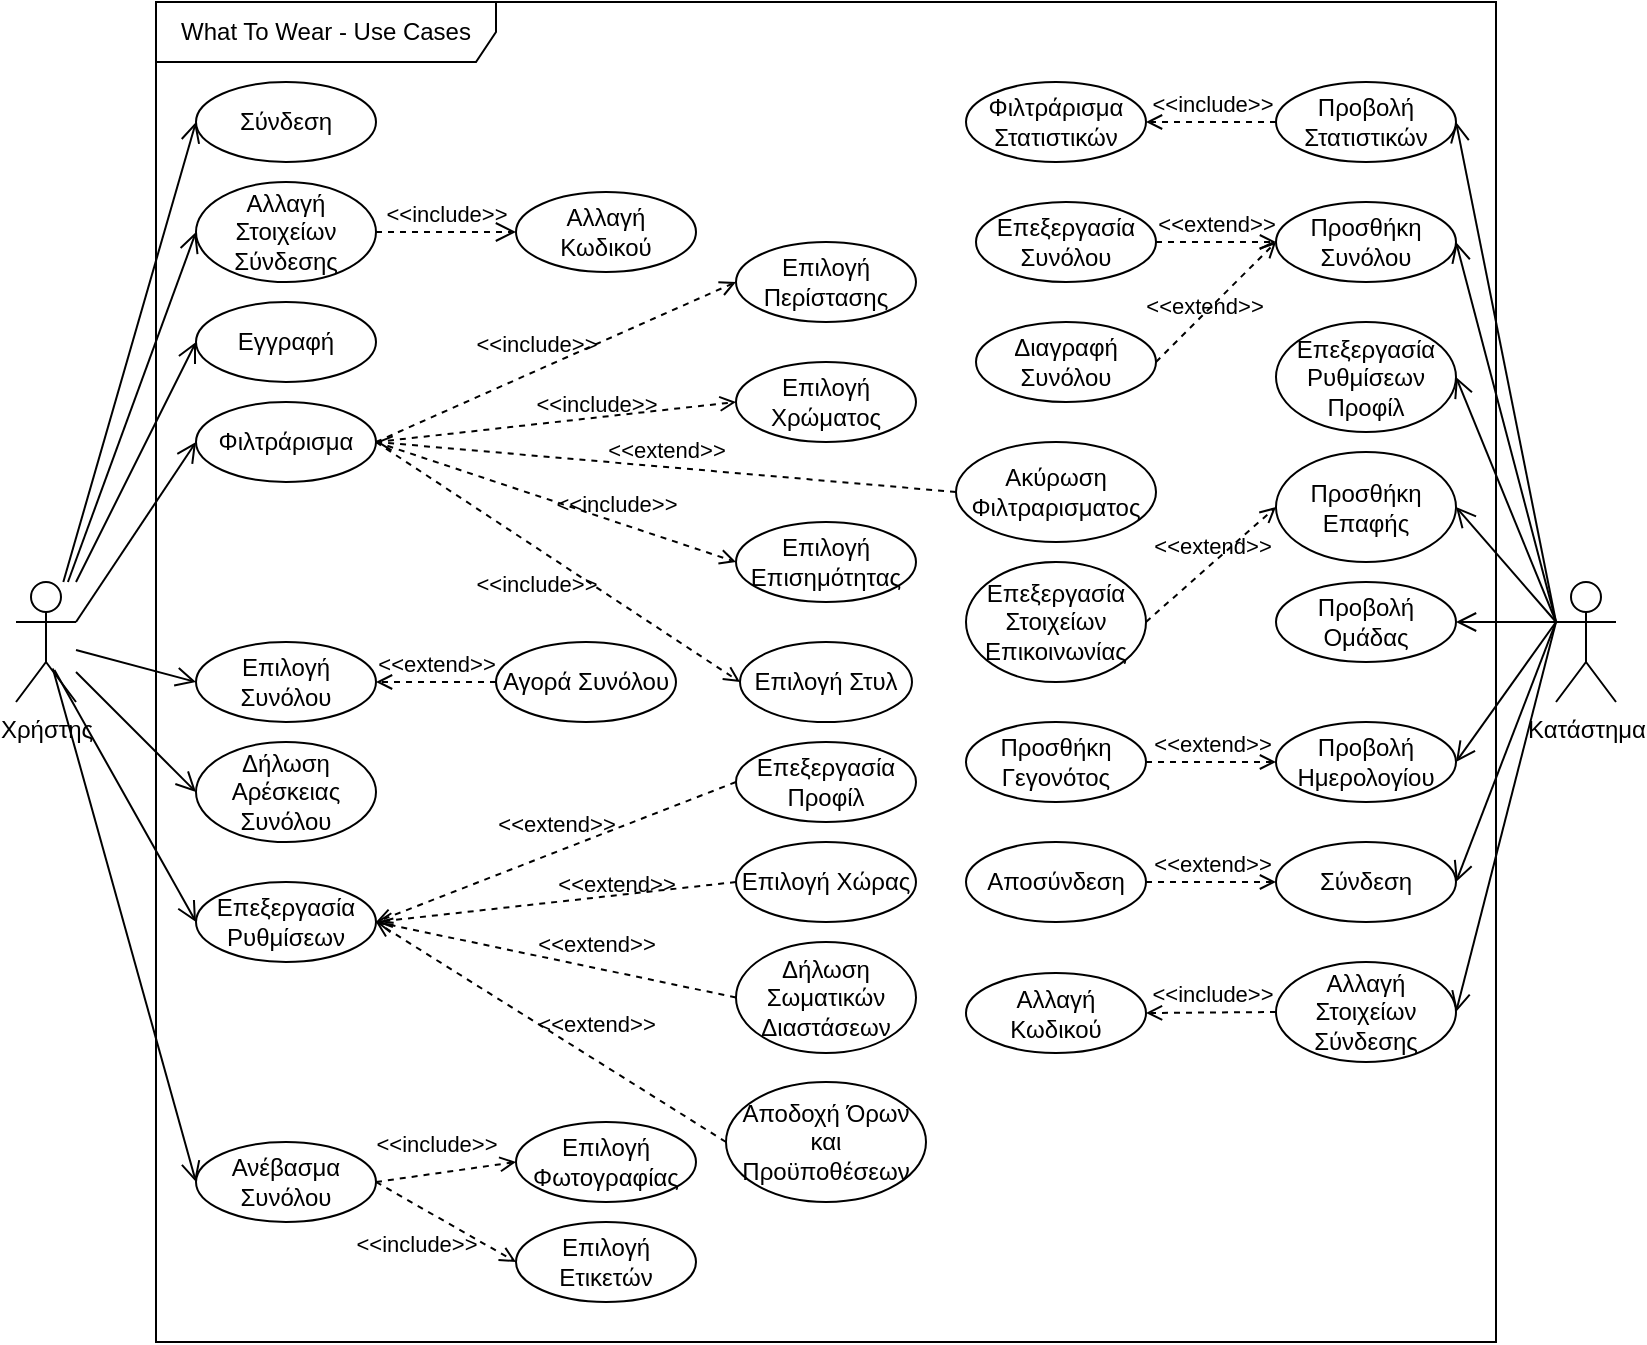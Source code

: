 <mxfile version="24.1.0" type="device">
  <diagram name="Σελίδα-1" id="rwquavX2IBTPj5kLyaUv">
    <mxGraphModel dx="1430" dy="812" grid="1" gridSize="10" guides="1" tooltips="1" connect="1" arrows="1" fold="1" page="1" pageScale="1" pageWidth="827" pageHeight="1169" math="0" shadow="0">
      <root>
        <mxCell id="0" />
        <mxCell id="1" parent="0" />
        <mxCell id="qPm-kybPAPJAVNP7pBJh-1" value="Χρήστης" style="shape=umlActor;verticalLabelPosition=bottom;verticalAlign=top;html=1;" parent="1" vertex="1">
          <mxGeometry x="10" y="310" width="30" height="60" as="geometry" />
        </mxCell>
        <mxCell id="qPm-kybPAPJAVNP7pBJh-4" value="What To Wear - Use Cases" style="shape=umlFrame;whiteSpace=wrap;html=1;pointerEvents=0;width=170;height=30;" parent="1" vertex="1">
          <mxGeometry x="80" y="20" width="670" height="670" as="geometry" />
        </mxCell>
        <mxCell id="qPm-kybPAPJAVNP7pBJh-5" value="Σύνδεση" style="ellipse;whiteSpace=wrap;html=1;" parent="1" vertex="1">
          <mxGeometry x="100" y="60" width="90" height="40" as="geometry" />
        </mxCell>
        <mxCell id="qPm-kybPAPJAVNP7pBJh-6" value="Αλλαγή Στοιχείων Σύνδεσης" style="ellipse;whiteSpace=wrap;html=1;" parent="1" vertex="1">
          <mxGeometry x="100" y="110" width="90" height="50" as="geometry" />
        </mxCell>
        <mxCell id="qPm-kybPAPJAVNP7pBJh-9" value="Αλλαγή Κωδικού" style="ellipse;whiteSpace=wrap;html=1;" parent="1" vertex="1">
          <mxGeometry x="260" y="115" width="90" height="40" as="geometry" />
        </mxCell>
        <mxCell id="qPm-kybPAPJAVNP7pBJh-10" value="&amp;lt;&amp;lt;include&amp;gt;&amp;gt;" style="endArrow=open;startArrow=none;endFill=0;startFill=0;endSize=8;html=1;verticalAlign=bottom;dashed=1;labelBackgroundColor=none;rounded=0;exitX=1;exitY=0.5;exitDx=0;exitDy=0;entryX=0;entryY=0.5;entryDx=0;entryDy=0;" parent="1" source="qPm-kybPAPJAVNP7pBJh-6" target="qPm-kybPAPJAVNP7pBJh-9" edge="1">
          <mxGeometry width="160" relative="1" as="geometry">
            <mxPoint x="180" y="220" as="sourcePoint" />
            <mxPoint x="340" y="220" as="targetPoint" />
          </mxGeometry>
        </mxCell>
        <mxCell id="qPm-kybPAPJAVNP7pBJh-11" value="Εγγραφή" style="ellipse;whiteSpace=wrap;html=1;" parent="1" vertex="1">
          <mxGeometry x="100" y="170" width="90" height="40" as="geometry" />
        </mxCell>
        <mxCell id="qPm-kybPAPJAVNP7pBJh-12" value="Φιλτράρισμα" style="ellipse;whiteSpace=wrap;html=1;" parent="1" vertex="1">
          <mxGeometry x="100" y="220" width="90" height="40" as="geometry" />
        </mxCell>
        <mxCell id="qPm-kybPAPJAVNP7pBJh-13" value="Επιλογή Περίστασης" style="ellipse;whiteSpace=wrap;html=1;" parent="1" vertex="1">
          <mxGeometry x="370" y="140" width="90" height="40" as="geometry" />
        </mxCell>
        <mxCell id="qPm-kybPAPJAVNP7pBJh-14" value="Επιλογή Χρώματος" style="ellipse;whiteSpace=wrap;html=1;" parent="1" vertex="1">
          <mxGeometry x="370" y="200" width="90" height="40" as="geometry" />
        </mxCell>
        <mxCell id="qPm-kybPAPJAVNP7pBJh-15" value="Επιλογή Επισημότητας" style="ellipse;whiteSpace=wrap;html=1;" parent="1" vertex="1">
          <mxGeometry x="370" y="280" width="90" height="40" as="geometry" />
        </mxCell>
        <mxCell id="qPm-kybPAPJAVNP7pBJh-16" value="Επιλογή Στυλ" style="ellipse;whiteSpace=wrap;html=1;" parent="1" vertex="1">
          <mxGeometry x="372" y="340" width="86" height="40" as="geometry" />
        </mxCell>
        <mxCell id="qPm-kybPAPJAVNP7pBJh-17" value="Ακύρωση Φιλτραρισματος" style="ellipse;whiteSpace=wrap;html=1;" parent="1" vertex="1">
          <mxGeometry x="480" y="240" width="100" height="50" as="geometry" />
        </mxCell>
        <mxCell id="qPm-kybPAPJAVNP7pBJh-22" value="&amp;lt;&amp;lt;include&amp;gt;&amp;gt;" style="html=1;verticalAlign=bottom;labelBackgroundColor=none;endArrow=open;endFill=0;dashed=1;rounded=0;entryX=0;entryY=0.5;entryDx=0;entryDy=0;" parent="1" target="qPm-kybPAPJAVNP7pBJh-14" edge="1">
          <mxGeometry x="0.22" y="-2" width="160" relative="1" as="geometry">
            <mxPoint x="190" y="240" as="sourcePoint" />
            <mxPoint x="350" y="240" as="targetPoint" />
            <mxPoint as="offset" />
          </mxGeometry>
        </mxCell>
        <mxCell id="qPm-kybPAPJAVNP7pBJh-23" value="&amp;lt;&amp;lt;include&amp;gt;&amp;gt;" style="html=1;verticalAlign=bottom;labelBackgroundColor=none;endArrow=open;endFill=0;dashed=1;rounded=0;exitX=1;exitY=0.5;exitDx=0;exitDy=0;entryX=0;entryY=0.5;entryDx=0;entryDy=0;" parent="1" source="qPm-kybPAPJAVNP7pBJh-12" target="qPm-kybPAPJAVNP7pBJh-15" edge="1">
          <mxGeometry x="0.333" width="160" relative="1" as="geometry">
            <mxPoint x="230" y="280" as="sourcePoint" />
            <mxPoint x="390" y="280" as="targetPoint" />
            <mxPoint as="offset" />
          </mxGeometry>
        </mxCell>
        <mxCell id="qPm-kybPAPJAVNP7pBJh-24" value="&amp;lt;&amp;lt;include&amp;gt;&amp;gt;" style="html=1;verticalAlign=bottom;labelBackgroundColor=none;endArrow=open;endFill=0;dashed=1;rounded=0;exitX=1;exitY=0.5;exitDx=0;exitDy=0;entryX=0;entryY=0.5;entryDx=0;entryDy=0;" parent="1" source="qPm-kybPAPJAVNP7pBJh-12" target="qPm-kybPAPJAVNP7pBJh-16" edge="1">
          <mxGeometry x="0.017" y="-23" width="160" relative="1" as="geometry">
            <mxPoint x="160" y="320" as="sourcePoint" />
            <mxPoint x="320" y="320" as="targetPoint" />
            <mxPoint as="offset" />
          </mxGeometry>
        </mxCell>
        <mxCell id="qPm-kybPAPJAVNP7pBJh-25" value="&amp;lt;&amp;lt;include&amp;gt;&amp;gt;" style="html=1;verticalAlign=bottom;labelBackgroundColor=none;endArrow=open;endFill=0;dashed=1;rounded=0;exitX=1;exitY=0.5;exitDx=0;exitDy=0;entryX=0;entryY=0.5;entryDx=0;entryDy=0;" parent="1" source="qPm-kybPAPJAVNP7pBJh-12" target="qPm-kybPAPJAVNP7pBJh-13" edge="1">
          <mxGeometry x="-0.093" y="4" width="160" relative="1" as="geometry">
            <mxPoint x="140" y="340" as="sourcePoint" />
            <mxPoint x="300" y="340" as="targetPoint" />
            <mxPoint as="offset" />
          </mxGeometry>
        </mxCell>
        <mxCell id="qPm-kybPAPJAVNP7pBJh-26" value="&amp;lt;&amp;lt;extend&amp;gt;&amp;gt;" style="html=1;verticalAlign=bottom;labelBackgroundColor=none;endArrow=open;endFill=0;dashed=1;rounded=0;entryX=1;entryY=0.5;entryDx=0;entryDy=0;exitX=0;exitY=0.5;exitDx=0;exitDy=0;" parent="1" source="qPm-kybPAPJAVNP7pBJh-17" target="qPm-kybPAPJAVNP7pBJh-12" edge="1">
          <mxGeometry width="160" relative="1" as="geometry">
            <mxPoint x="290" y="250" as="sourcePoint" />
            <mxPoint x="450" y="250" as="targetPoint" />
          </mxGeometry>
        </mxCell>
        <mxCell id="qPm-kybPAPJAVNP7pBJh-27" value="Επιλογή Συνόλου" style="ellipse;whiteSpace=wrap;html=1;" parent="1" vertex="1">
          <mxGeometry x="100" y="340" width="90" height="40" as="geometry" />
        </mxCell>
        <mxCell id="qPm-kybPAPJAVNP7pBJh-28" value="Αγορά Συνόλου" style="ellipse;whiteSpace=wrap;html=1;" parent="1" vertex="1">
          <mxGeometry x="250" y="340" width="90" height="40" as="geometry" />
        </mxCell>
        <mxCell id="qPm-kybPAPJAVNP7pBJh-29" value="&amp;lt;&amp;lt;extend&amp;gt;&amp;gt;" style="html=1;verticalAlign=bottom;labelBackgroundColor=none;endArrow=open;endFill=0;dashed=1;rounded=0;exitX=0;exitY=0.5;exitDx=0;exitDy=0;entryX=1;entryY=0.5;entryDx=0;entryDy=0;" parent="1" source="qPm-kybPAPJAVNP7pBJh-28" target="qPm-kybPAPJAVNP7pBJh-27" edge="1">
          <mxGeometry width="160" relative="1" as="geometry">
            <mxPoint x="150" y="430" as="sourcePoint" />
            <mxPoint x="310" y="430" as="targetPoint" />
          </mxGeometry>
        </mxCell>
        <mxCell id="qPm-kybPAPJAVNP7pBJh-30" value="Δήλωση Αρέσκειας Συνόλου" style="ellipse;whiteSpace=wrap;html=1;" parent="1" vertex="1">
          <mxGeometry x="100" y="390" width="90" height="50" as="geometry" />
        </mxCell>
        <mxCell id="qPm-kybPAPJAVNP7pBJh-31" value="Επεξεργασία Ρυθμίσεων" style="ellipse;whiteSpace=wrap;html=1;" parent="1" vertex="1">
          <mxGeometry x="100" y="460" width="90" height="40" as="geometry" />
        </mxCell>
        <mxCell id="qPm-kybPAPJAVNP7pBJh-32" value="Επεξεργασία Προφίλ" style="ellipse;whiteSpace=wrap;html=1;" parent="1" vertex="1">
          <mxGeometry x="370" y="390" width="90" height="40" as="geometry" />
        </mxCell>
        <mxCell id="qPm-kybPAPJAVNP7pBJh-33" value="Επιλογή Χώρας" style="ellipse;whiteSpace=wrap;html=1;" parent="1" vertex="1">
          <mxGeometry x="370" y="440" width="90" height="40" as="geometry" />
        </mxCell>
        <mxCell id="qPm-kybPAPJAVNP7pBJh-34" value="Δήλωση Σωματικών Διαστάσεων" style="ellipse;whiteSpace=wrap;html=1;" parent="1" vertex="1">
          <mxGeometry x="370" y="490" width="90" height="55.5" as="geometry" />
        </mxCell>
        <mxCell id="qPm-kybPAPJAVNP7pBJh-35" value="Αποδοχή Όρων και Προϋποθέσεων" style="ellipse;whiteSpace=wrap;html=1;" parent="1" vertex="1">
          <mxGeometry x="365" y="560" width="100" height="60" as="geometry" />
        </mxCell>
        <mxCell id="qPm-kybPAPJAVNP7pBJh-36" value="&amp;lt;&amp;lt;extend&amp;gt;&amp;gt;" style="html=1;verticalAlign=bottom;labelBackgroundColor=none;endArrow=open;endFill=0;dashed=1;rounded=0;entryX=1;entryY=0.5;entryDx=0;entryDy=0;exitX=0;exitY=0.5;exitDx=0;exitDy=0;" parent="1" source="qPm-kybPAPJAVNP7pBJh-32" target="qPm-kybPAPJAVNP7pBJh-31" edge="1">
          <mxGeometry x="-0.019" y="-5" width="160" relative="1" as="geometry">
            <mxPoint x="180" y="570" as="sourcePoint" />
            <mxPoint x="340" y="570" as="targetPoint" />
            <mxPoint as="offset" />
          </mxGeometry>
        </mxCell>
        <mxCell id="qPm-kybPAPJAVNP7pBJh-37" value="&amp;lt;&amp;lt;extend&amp;gt;&amp;gt;" style="html=1;verticalAlign=bottom;labelBackgroundColor=none;endArrow=open;endFill=0;dashed=1;rounded=0;entryX=1;entryY=0.5;entryDx=0;entryDy=0;exitX=0;exitY=0.5;exitDx=0;exitDy=0;" parent="1" source="qPm-kybPAPJAVNP7pBJh-33" target="qPm-kybPAPJAVNP7pBJh-31" edge="1">
          <mxGeometry x="-0.329" y="3" width="160" relative="1" as="geometry">
            <mxPoint x="150" y="570" as="sourcePoint" />
            <mxPoint x="310" y="570" as="targetPoint" />
            <mxPoint as="offset" />
          </mxGeometry>
        </mxCell>
        <mxCell id="qPm-kybPAPJAVNP7pBJh-38" value="&amp;lt;&amp;lt;extend&amp;gt;&amp;gt;" style="html=1;verticalAlign=bottom;labelBackgroundColor=none;endArrow=open;endFill=0;dashed=1;rounded=0;entryX=1;entryY=0.5;entryDx=0;entryDy=0;exitX=0;exitY=0.5;exitDx=0;exitDy=0;" parent="1" source="qPm-kybPAPJAVNP7pBJh-34" target="qPm-kybPAPJAVNP7pBJh-31" edge="1">
          <mxGeometry x="-0.215" y="-3" width="160" relative="1" as="geometry">
            <mxPoint x="150" y="570" as="sourcePoint" />
            <mxPoint x="310" y="570" as="targetPoint" />
            <mxPoint as="offset" />
          </mxGeometry>
        </mxCell>
        <mxCell id="qPm-kybPAPJAVNP7pBJh-39" value="&amp;lt;&amp;lt;extend&amp;gt;&amp;gt;" style="html=1;verticalAlign=bottom;labelBackgroundColor=none;endArrow=open;endFill=0;dashed=1;rounded=0;entryX=1;entryY=0.5;entryDx=0;entryDy=0;exitX=0;exitY=0.5;exitDx=0;exitDy=0;" parent="1" source="qPm-kybPAPJAVNP7pBJh-35" target="qPm-kybPAPJAVNP7pBJh-31" edge="1">
          <mxGeometry x="-0.21" y="-8" width="160" relative="1" as="geometry">
            <mxPoint x="230" y="570" as="sourcePoint" />
            <mxPoint x="390" y="570" as="targetPoint" />
            <mxPoint as="offset" />
          </mxGeometry>
        </mxCell>
        <mxCell id="qPm-kybPAPJAVNP7pBJh-40" value="Ανέβασμα Συνόλου" style="ellipse;whiteSpace=wrap;html=1;" parent="1" vertex="1">
          <mxGeometry x="100" y="590" width="90" height="40" as="geometry" />
        </mxCell>
        <mxCell id="qPm-kybPAPJAVNP7pBJh-41" value="Επιλογή Ετικετών" style="ellipse;whiteSpace=wrap;html=1;" parent="1" vertex="1">
          <mxGeometry x="260" y="630" width="90" height="40" as="geometry" />
        </mxCell>
        <mxCell id="qPm-kybPAPJAVNP7pBJh-42" value="Επιλογή Φωτογραφίας" style="ellipse;whiteSpace=wrap;html=1;" parent="1" vertex="1">
          <mxGeometry x="260" y="580" width="90" height="40" as="geometry" />
        </mxCell>
        <mxCell id="qPm-kybPAPJAVNP7pBJh-46" value="&amp;lt;&amp;lt;include&amp;gt;&amp;gt;" style="html=1;verticalAlign=bottom;labelBackgroundColor=none;endArrow=open;endFill=0;dashed=1;rounded=0;exitX=1;exitY=0.5;exitDx=0;exitDy=0;entryX=0;entryY=0.5;entryDx=0;entryDy=0;" parent="1" source="qPm-kybPAPJAVNP7pBJh-40" target="qPm-kybPAPJAVNP7pBJh-42" edge="1">
          <mxGeometry x="-0.12" y="6" width="160" relative="1" as="geometry">
            <mxPoint x="120" y="570" as="sourcePoint" />
            <mxPoint x="280" y="570" as="targetPoint" />
            <mxPoint as="offset" />
          </mxGeometry>
        </mxCell>
        <mxCell id="qPm-kybPAPJAVNP7pBJh-47" value="&amp;lt;&amp;lt;include&amp;gt;&amp;gt;" style="html=1;verticalAlign=bottom;labelBackgroundColor=none;endArrow=open;endFill=0;dashed=1;rounded=0;exitX=1;exitY=0.5;exitDx=0;exitDy=0;entryX=0;entryY=0.5;entryDx=0;entryDy=0;" parent="1" source="qPm-kybPAPJAVNP7pBJh-40" target="qPm-kybPAPJAVNP7pBJh-41" edge="1">
          <mxGeometry x="-0.077" y="-25" width="160" relative="1" as="geometry">
            <mxPoint x="140" y="650" as="sourcePoint" />
            <mxPoint x="300" y="650" as="targetPoint" />
            <mxPoint as="offset" />
          </mxGeometry>
        </mxCell>
        <mxCell id="qPm-kybPAPJAVNP7pBJh-48" value="" style="endArrow=open;startArrow=none;endFill=0;startFill=0;endSize=8;html=1;verticalAlign=bottom;labelBackgroundColor=none;strokeWidth=1;rounded=0;entryX=0;entryY=0.5;entryDx=0;entryDy=0;" parent="1" source="qPm-kybPAPJAVNP7pBJh-1" target="qPm-kybPAPJAVNP7pBJh-5" edge="1">
          <mxGeometry width="160" relative="1" as="geometry">
            <mxPoint x="30" y="270" as="sourcePoint" />
            <mxPoint x="190" y="270" as="targetPoint" />
          </mxGeometry>
        </mxCell>
        <mxCell id="qPm-kybPAPJAVNP7pBJh-49" value="" style="endArrow=open;startArrow=none;endFill=0;startFill=0;endSize=8;html=1;verticalAlign=bottom;labelBackgroundColor=none;strokeWidth=1;rounded=0;entryX=0;entryY=0.5;entryDx=0;entryDy=0;" parent="1" source="qPm-kybPAPJAVNP7pBJh-1" target="qPm-kybPAPJAVNP7pBJh-6" edge="1">
          <mxGeometry width="160" relative="1" as="geometry">
            <mxPoint x="44" y="320" as="sourcePoint" />
            <mxPoint x="110" y="90" as="targetPoint" />
          </mxGeometry>
        </mxCell>
        <mxCell id="qPm-kybPAPJAVNP7pBJh-50" value="" style="endArrow=open;startArrow=none;endFill=0;startFill=0;endSize=8;html=1;verticalAlign=bottom;labelBackgroundColor=none;strokeWidth=1;rounded=0;entryX=0;entryY=0.5;entryDx=0;entryDy=0;" parent="1" source="qPm-kybPAPJAVNP7pBJh-1" target="qPm-kybPAPJAVNP7pBJh-11" edge="1">
          <mxGeometry width="160" relative="1" as="geometry">
            <mxPoint x="54" y="330" as="sourcePoint" />
            <mxPoint x="120" y="100" as="targetPoint" />
          </mxGeometry>
        </mxCell>
        <mxCell id="qPm-kybPAPJAVNP7pBJh-51" value="" style="endArrow=open;startArrow=none;endFill=0;startFill=0;endSize=8;html=1;verticalAlign=bottom;labelBackgroundColor=none;strokeWidth=1;rounded=0;entryX=0;entryY=0.5;entryDx=0;entryDy=0;exitX=1;exitY=0.333;exitDx=0;exitDy=0;exitPerimeter=0;" parent="1" source="qPm-kybPAPJAVNP7pBJh-1" target="qPm-kybPAPJAVNP7pBJh-12" edge="1">
          <mxGeometry width="160" relative="1" as="geometry">
            <mxPoint x="64" y="340" as="sourcePoint" />
            <mxPoint x="130" y="110" as="targetPoint" />
          </mxGeometry>
        </mxCell>
        <mxCell id="qPm-kybPAPJAVNP7pBJh-52" value="" style="endArrow=open;startArrow=none;endFill=0;startFill=0;endSize=8;html=1;verticalAlign=bottom;labelBackgroundColor=none;strokeWidth=1;rounded=0;entryX=0;entryY=0.5;entryDx=0;entryDy=0;" parent="1" source="qPm-kybPAPJAVNP7pBJh-1" target="qPm-kybPAPJAVNP7pBJh-27" edge="1">
          <mxGeometry width="160" relative="1" as="geometry">
            <mxPoint x="74" y="350" as="sourcePoint" />
            <mxPoint x="140" y="120" as="targetPoint" />
          </mxGeometry>
        </mxCell>
        <mxCell id="qPm-kybPAPJAVNP7pBJh-53" value="" style="endArrow=open;startArrow=none;endFill=0;startFill=0;endSize=8;html=1;verticalAlign=bottom;labelBackgroundColor=none;strokeWidth=1;rounded=0;entryX=0;entryY=0.5;entryDx=0;entryDy=0;" parent="1" source="qPm-kybPAPJAVNP7pBJh-1" target="qPm-kybPAPJAVNP7pBJh-30" edge="1">
          <mxGeometry width="160" relative="1" as="geometry">
            <mxPoint x="84" y="360" as="sourcePoint" />
            <mxPoint x="150" y="130" as="targetPoint" />
          </mxGeometry>
        </mxCell>
        <mxCell id="qPm-kybPAPJAVNP7pBJh-55" value="" style="endArrow=open;startArrow=none;endFill=0;startFill=0;endSize=8;html=1;verticalAlign=bottom;labelBackgroundColor=none;strokeWidth=1;rounded=0;exitX=0.64;exitY=0.733;exitDx=0;exitDy=0;exitPerimeter=0;" parent="1" source="qPm-kybPAPJAVNP7pBJh-1" edge="1">
          <mxGeometry width="160" relative="1" as="geometry">
            <mxPoint x="94" y="370" as="sourcePoint" />
            <mxPoint x="100" y="480" as="targetPoint" />
          </mxGeometry>
        </mxCell>
        <mxCell id="qPm-kybPAPJAVNP7pBJh-56" value="" style="endArrow=open;startArrow=none;endFill=0;startFill=0;endSize=8;html=1;verticalAlign=bottom;labelBackgroundColor=none;strokeWidth=1;rounded=0;entryX=0;entryY=0.5;entryDx=0;entryDy=0;exitX=0.613;exitY=0.72;exitDx=0;exitDy=0;exitPerimeter=0;" parent="1" source="qPm-kybPAPJAVNP7pBJh-1" target="qPm-kybPAPJAVNP7pBJh-40" edge="1">
          <mxGeometry width="160" relative="1" as="geometry">
            <mxPoint x="104" y="380" as="sourcePoint" />
            <mxPoint x="170" y="150" as="targetPoint" />
          </mxGeometry>
        </mxCell>
        <mxCell id="qPm-kybPAPJAVNP7pBJh-57" value="Κατάστημα" style="shape=umlActor;verticalLabelPosition=bottom;verticalAlign=top;html=1;" parent="1" vertex="1">
          <mxGeometry x="780" y="310" width="30" height="60" as="geometry" />
        </mxCell>
        <mxCell id="qPm-kybPAPJAVNP7pBJh-58" value="Προβολή Στατιστικών" style="ellipse;whiteSpace=wrap;html=1;" parent="1" vertex="1">
          <mxGeometry x="640" y="60" width="90" height="40" as="geometry" />
        </mxCell>
        <mxCell id="qPm-kybPAPJAVNP7pBJh-59" value="Προσθήκη Συνόλου" style="ellipse;whiteSpace=wrap;html=1;" parent="1" vertex="1">
          <mxGeometry x="640" y="120" width="90" height="40" as="geometry" />
        </mxCell>
        <mxCell id="qPm-kybPAPJAVNP7pBJh-60" value="Επεξεργασία Συνόλου" style="ellipse;whiteSpace=wrap;html=1;" parent="1" vertex="1">
          <mxGeometry x="490" y="120" width="90" height="40" as="geometry" />
        </mxCell>
        <mxCell id="qPm-kybPAPJAVNP7pBJh-61" value="Επεξεργασία Ρυθμίσεων Προφίλ" style="ellipse;whiteSpace=wrap;html=1;" parent="1" vertex="1">
          <mxGeometry x="640" y="180" width="90" height="55" as="geometry" />
        </mxCell>
        <mxCell id="qPm-kybPAPJAVNP7pBJh-62" value="&amp;lt;&amp;lt;extend&amp;gt;&amp;gt;" style="html=1;verticalAlign=bottom;labelBackgroundColor=none;endArrow=open;endFill=0;dashed=1;rounded=0;entryX=0;entryY=0.5;entryDx=0;entryDy=0;exitX=1;exitY=0.5;exitDx=0;exitDy=0;" parent="1" source="qPm-kybPAPJAVNP7pBJh-60" target="qPm-kybPAPJAVNP7pBJh-59" edge="1">
          <mxGeometry width="160" relative="1" as="geometry">
            <mxPoint x="560" y="430" as="sourcePoint" />
            <mxPoint x="720" y="430" as="targetPoint" />
          </mxGeometry>
        </mxCell>
        <mxCell id="qPm-kybPAPJAVNP7pBJh-63" value="Φιλτράρισμα Στατιστικών" style="ellipse;whiteSpace=wrap;html=1;" parent="1" vertex="1">
          <mxGeometry x="485" y="60" width="90" height="40" as="geometry" />
        </mxCell>
        <mxCell id="qPm-kybPAPJAVNP7pBJh-65" value="&amp;lt;&amp;lt;include&amp;gt;&amp;gt;" style="html=1;verticalAlign=bottom;labelBackgroundColor=none;endArrow=open;endFill=0;dashed=1;rounded=0;exitX=0;exitY=0.5;exitDx=0;exitDy=0;entryX=1;entryY=0.5;entryDx=0;entryDy=0;" parent="1" source="qPm-kybPAPJAVNP7pBJh-58" target="qPm-kybPAPJAVNP7pBJh-63" edge="1">
          <mxGeometry width="160" relative="1" as="geometry">
            <mxPoint x="580" y="400" as="sourcePoint" />
            <mxPoint x="740" y="400" as="targetPoint" />
          </mxGeometry>
        </mxCell>
        <mxCell id="qPm-kybPAPJAVNP7pBJh-66" value="Προβολή Ομάδας" style="ellipse;whiteSpace=wrap;html=1;" parent="1" vertex="1">
          <mxGeometry x="640" y="310" width="90" height="40" as="geometry" />
        </mxCell>
        <mxCell id="qPm-kybPAPJAVNP7pBJh-67" value="Επεξεργασία Στοιχείων Επικοινωνίας" style="ellipse;whiteSpace=wrap;html=1;" parent="1" vertex="1">
          <mxGeometry x="485" y="300" width="90" height="60" as="geometry" />
        </mxCell>
        <mxCell id="qPm-kybPAPJAVNP7pBJh-68" value="&amp;lt;&amp;lt;extend&amp;gt;&amp;gt;" style="html=1;verticalAlign=bottom;labelBackgroundColor=none;endArrow=open;endFill=0;dashed=1;rounded=0;exitX=1;exitY=0.5;exitDx=0;exitDy=0;entryX=0;entryY=0.5;entryDx=0;entryDy=0;" parent="1" source="qPm-kybPAPJAVNP7pBJh-67" target="L7gIlf1aYXezzUbaL7ZP-4" edge="1">
          <mxGeometry width="160" relative="1" as="geometry">
            <mxPoint x="570" y="440" as="sourcePoint" />
            <mxPoint x="730" y="440" as="targetPoint" />
          </mxGeometry>
        </mxCell>
        <mxCell id="qPm-kybPAPJAVNP7pBJh-69" value="Σύνδεση" style="ellipse;whiteSpace=wrap;html=1;" parent="1" vertex="1">
          <mxGeometry x="640" y="440" width="90" height="40" as="geometry" />
        </mxCell>
        <mxCell id="qPm-kybPAPJAVNP7pBJh-70" value="Αποσύνδεση" style="ellipse;whiteSpace=wrap;html=1;" parent="1" vertex="1">
          <mxGeometry x="485" y="440" width="90" height="40" as="geometry" />
        </mxCell>
        <mxCell id="qPm-kybPAPJAVNP7pBJh-72" value="Αλλαγή Στοιχείων Σύνδεσης" style="ellipse;whiteSpace=wrap;html=1;" parent="1" vertex="1">
          <mxGeometry x="640" y="500" width="90" height="50" as="geometry" />
        </mxCell>
        <mxCell id="qPm-kybPAPJAVNP7pBJh-73" value="Αλλαγή Κωδικού" style="ellipse;whiteSpace=wrap;html=1;" parent="1" vertex="1">
          <mxGeometry x="485" y="505.5" width="90" height="40" as="geometry" />
        </mxCell>
        <mxCell id="qPm-kybPAPJAVNP7pBJh-74" value="&amp;lt;&amp;lt;extend&amp;gt;&amp;gt;" style="html=1;verticalAlign=bottom;labelBackgroundColor=none;endArrow=open;endFill=0;dashed=1;rounded=0;exitX=1;exitY=0.5;exitDx=0;exitDy=0;entryX=0;entryY=0.5;entryDx=0;entryDy=0;" parent="1" source="qPm-kybPAPJAVNP7pBJh-70" target="qPm-kybPAPJAVNP7pBJh-69" edge="1">
          <mxGeometry width="160" relative="1" as="geometry">
            <mxPoint x="530" y="760" as="sourcePoint" />
            <mxPoint x="690" y="760" as="targetPoint" />
          </mxGeometry>
        </mxCell>
        <mxCell id="qPm-kybPAPJAVNP7pBJh-75" value="&amp;lt;&amp;lt;include&amp;gt;&amp;gt;" style="html=1;verticalAlign=bottom;labelBackgroundColor=none;endArrow=open;endFill=0;dashed=1;rounded=0;exitX=0;exitY=0.5;exitDx=0;exitDy=0;entryX=1;entryY=0.5;entryDx=0;entryDy=0;" parent="1" source="qPm-kybPAPJAVNP7pBJh-72" target="qPm-kybPAPJAVNP7pBJh-73" edge="1">
          <mxGeometry width="160" relative="1" as="geometry">
            <mxPoint x="620" y="770" as="sourcePoint" />
            <mxPoint x="780" y="770" as="targetPoint" />
          </mxGeometry>
        </mxCell>
        <mxCell id="qPm-kybPAPJAVNP7pBJh-76" value="Προβολή Ημερολογίου" style="ellipse;whiteSpace=wrap;html=1;" parent="1" vertex="1">
          <mxGeometry x="640" y="380" width="90" height="40" as="geometry" />
        </mxCell>
        <mxCell id="qPm-kybPAPJAVNP7pBJh-77" value="Προσθήκη Γεγονότος" style="ellipse;whiteSpace=wrap;html=1;" parent="1" vertex="1">
          <mxGeometry x="485" y="380" width="90" height="40" as="geometry" />
        </mxCell>
        <mxCell id="qPm-kybPAPJAVNP7pBJh-78" value="&amp;lt;&amp;lt;extend&amp;gt;&amp;gt;" style="html=1;verticalAlign=bottom;labelBackgroundColor=none;endArrow=open;endFill=0;dashed=1;rounded=0;exitX=1;exitY=0.5;exitDx=0;exitDy=0;entryX=0;entryY=0.5;entryDx=0;entryDy=0;" parent="1" source="qPm-kybPAPJAVNP7pBJh-77" target="qPm-kybPAPJAVNP7pBJh-76" edge="1">
          <mxGeometry width="160" relative="1" as="geometry">
            <mxPoint x="540" y="630" as="sourcePoint" />
            <mxPoint x="700" y="630" as="targetPoint" />
          </mxGeometry>
        </mxCell>
        <mxCell id="qPm-kybPAPJAVNP7pBJh-79" value="" style="endArrow=open;startArrow=none;endFill=0;startFill=0;endSize=8;html=1;verticalAlign=bottom;labelBackgroundColor=none;strokeWidth=1;rounded=0;exitX=0;exitY=0.333;exitDx=0;exitDy=0;exitPerimeter=0;entryX=1;entryY=0.5;entryDx=0;entryDy=0;" parent="1" source="qPm-kybPAPJAVNP7pBJh-57" target="qPm-kybPAPJAVNP7pBJh-58" edge="1">
          <mxGeometry width="160" relative="1" as="geometry">
            <mxPoint x="690" y="640" as="sourcePoint" />
            <mxPoint x="850" y="640" as="targetPoint" />
          </mxGeometry>
        </mxCell>
        <mxCell id="qPm-kybPAPJAVNP7pBJh-80" value="" style="endArrow=open;startArrow=none;endFill=0;startFill=0;endSize=8;html=1;verticalAlign=bottom;labelBackgroundColor=none;strokeWidth=1;rounded=0;exitX=0;exitY=0.333;exitDx=0;exitDy=0;exitPerimeter=0;entryX=1;entryY=0.5;entryDx=0;entryDy=0;" parent="1" source="qPm-kybPAPJAVNP7pBJh-57" target="qPm-kybPAPJAVNP7pBJh-59" edge="1">
          <mxGeometry width="160" relative="1" as="geometry">
            <mxPoint x="770" y="600" as="sourcePoint" />
            <mxPoint x="930" y="600" as="targetPoint" />
          </mxGeometry>
        </mxCell>
        <mxCell id="qPm-kybPAPJAVNP7pBJh-81" value="" style="endArrow=open;startArrow=none;endFill=0;startFill=0;endSize=8;html=1;verticalAlign=bottom;labelBackgroundColor=none;strokeWidth=1;rounded=0;exitX=0;exitY=0.333;exitDx=0;exitDy=0;exitPerimeter=0;entryX=1;entryY=0.5;entryDx=0;entryDy=0;" parent="1" source="qPm-kybPAPJAVNP7pBJh-57" target="qPm-kybPAPJAVNP7pBJh-61" edge="1">
          <mxGeometry width="160" relative="1" as="geometry">
            <mxPoint x="730" y="620" as="sourcePoint" />
            <mxPoint x="890" y="620" as="targetPoint" />
          </mxGeometry>
        </mxCell>
        <mxCell id="qPm-kybPAPJAVNP7pBJh-82" value="" style="endArrow=open;startArrow=none;endFill=0;startFill=0;endSize=8;html=1;verticalAlign=bottom;labelBackgroundColor=none;strokeWidth=1;rounded=0;exitX=0;exitY=0.333;exitDx=0;exitDy=0;exitPerimeter=0;entryX=1;entryY=0.5;entryDx=0;entryDy=0;" parent="1" source="qPm-kybPAPJAVNP7pBJh-57" target="qPm-kybPAPJAVNP7pBJh-66" edge="1">
          <mxGeometry width="160" relative="1" as="geometry">
            <mxPoint x="580" y="620" as="sourcePoint" />
            <mxPoint x="740" y="620" as="targetPoint" />
          </mxGeometry>
        </mxCell>
        <mxCell id="qPm-kybPAPJAVNP7pBJh-83" value="" style="endArrow=open;startArrow=none;endFill=0;startFill=0;endSize=8;html=1;verticalAlign=bottom;labelBackgroundColor=none;strokeWidth=1;rounded=0;exitX=0;exitY=0.333;exitDx=0;exitDy=0;exitPerimeter=0;entryX=1;entryY=0.5;entryDx=0;entryDy=0;" parent="1" source="qPm-kybPAPJAVNP7pBJh-57" target="qPm-kybPAPJAVNP7pBJh-76" edge="1">
          <mxGeometry width="160" relative="1" as="geometry">
            <mxPoint x="640" y="610" as="sourcePoint" />
            <mxPoint x="800" y="610" as="targetPoint" />
          </mxGeometry>
        </mxCell>
        <mxCell id="qPm-kybPAPJAVNP7pBJh-84" value="" style="endArrow=open;startArrow=none;endFill=0;startFill=0;endSize=8;html=1;verticalAlign=bottom;labelBackgroundColor=none;strokeWidth=1;rounded=0;exitX=0;exitY=0.333;exitDx=0;exitDy=0;exitPerimeter=0;entryX=1;entryY=0.5;entryDx=0;entryDy=0;" parent="1" source="qPm-kybPAPJAVNP7pBJh-57" target="qPm-kybPAPJAVNP7pBJh-69" edge="1">
          <mxGeometry width="160" relative="1" as="geometry">
            <mxPoint x="590" y="610" as="sourcePoint" />
            <mxPoint x="750" y="610" as="targetPoint" />
          </mxGeometry>
        </mxCell>
        <mxCell id="qPm-kybPAPJAVNP7pBJh-85" value="" style="endArrow=open;startArrow=none;endFill=0;startFill=0;endSize=8;html=1;verticalAlign=bottom;labelBackgroundColor=none;strokeWidth=1;rounded=0;exitX=0;exitY=0.333;exitDx=0;exitDy=0;exitPerimeter=0;entryX=1;entryY=0.5;entryDx=0;entryDy=0;" parent="1" source="qPm-kybPAPJAVNP7pBJh-57" target="qPm-kybPAPJAVNP7pBJh-72" edge="1">
          <mxGeometry width="160" relative="1" as="geometry">
            <mxPoint x="630" y="620" as="sourcePoint" />
            <mxPoint x="790" y="620" as="targetPoint" />
          </mxGeometry>
        </mxCell>
        <mxCell id="L7gIlf1aYXezzUbaL7ZP-1" value="Διαγραφή Συνόλου" style="ellipse;whiteSpace=wrap;html=1;" vertex="1" parent="1">
          <mxGeometry x="490" y="180" width="90" height="40" as="geometry" />
        </mxCell>
        <mxCell id="L7gIlf1aYXezzUbaL7ZP-3" value="&amp;lt;&amp;lt;extend&amp;gt;&amp;gt;" style="html=1;verticalAlign=bottom;labelBackgroundColor=none;endArrow=open;endFill=0;dashed=1;rounded=0;exitX=1;exitY=0.5;exitDx=0;exitDy=0;" edge="1" parent="1" source="L7gIlf1aYXezzUbaL7ZP-1">
          <mxGeometry x="-0.279" y="-3" width="160" relative="1" as="geometry">
            <mxPoint x="590" y="260" as="sourcePoint" />
            <mxPoint x="640" y="140" as="targetPoint" />
            <mxPoint as="offset" />
          </mxGeometry>
        </mxCell>
        <mxCell id="L7gIlf1aYXezzUbaL7ZP-4" value="Προσθήκη Επαφής" style="ellipse;whiteSpace=wrap;html=1;" vertex="1" parent="1">
          <mxGeometry x="640" y="245" width="90" height="55" as="geometry" />
        </mxCell>
        <mxCell id="L7gIlf1aYXezzUbaL7ZP-6" value="" style="endArrow=open;startArrow=none;endFill=0;startFill=0;endSize=8;html=1;verticalAlign=bottom;labelBackgroundColor=none;strokeWidth=1;rounded=0;entryX=1;entryY=0.5;entryDx=0;entryDy=0;" edge="1" parent="1" target="L7gIlf1aYXezzUbaL7ZP-4">
          <mxGeometry width="160" relative="1" as="geometry">
            <mxPoint x="780" y="330" as="sourcePoint" />
            <mxPoint x="740" y="217" as="targetPoint" />
          </mxGeometry>
        </mxCell>
      </root>
    </mxGraphModel>
  </diagram>
</mxfile>
